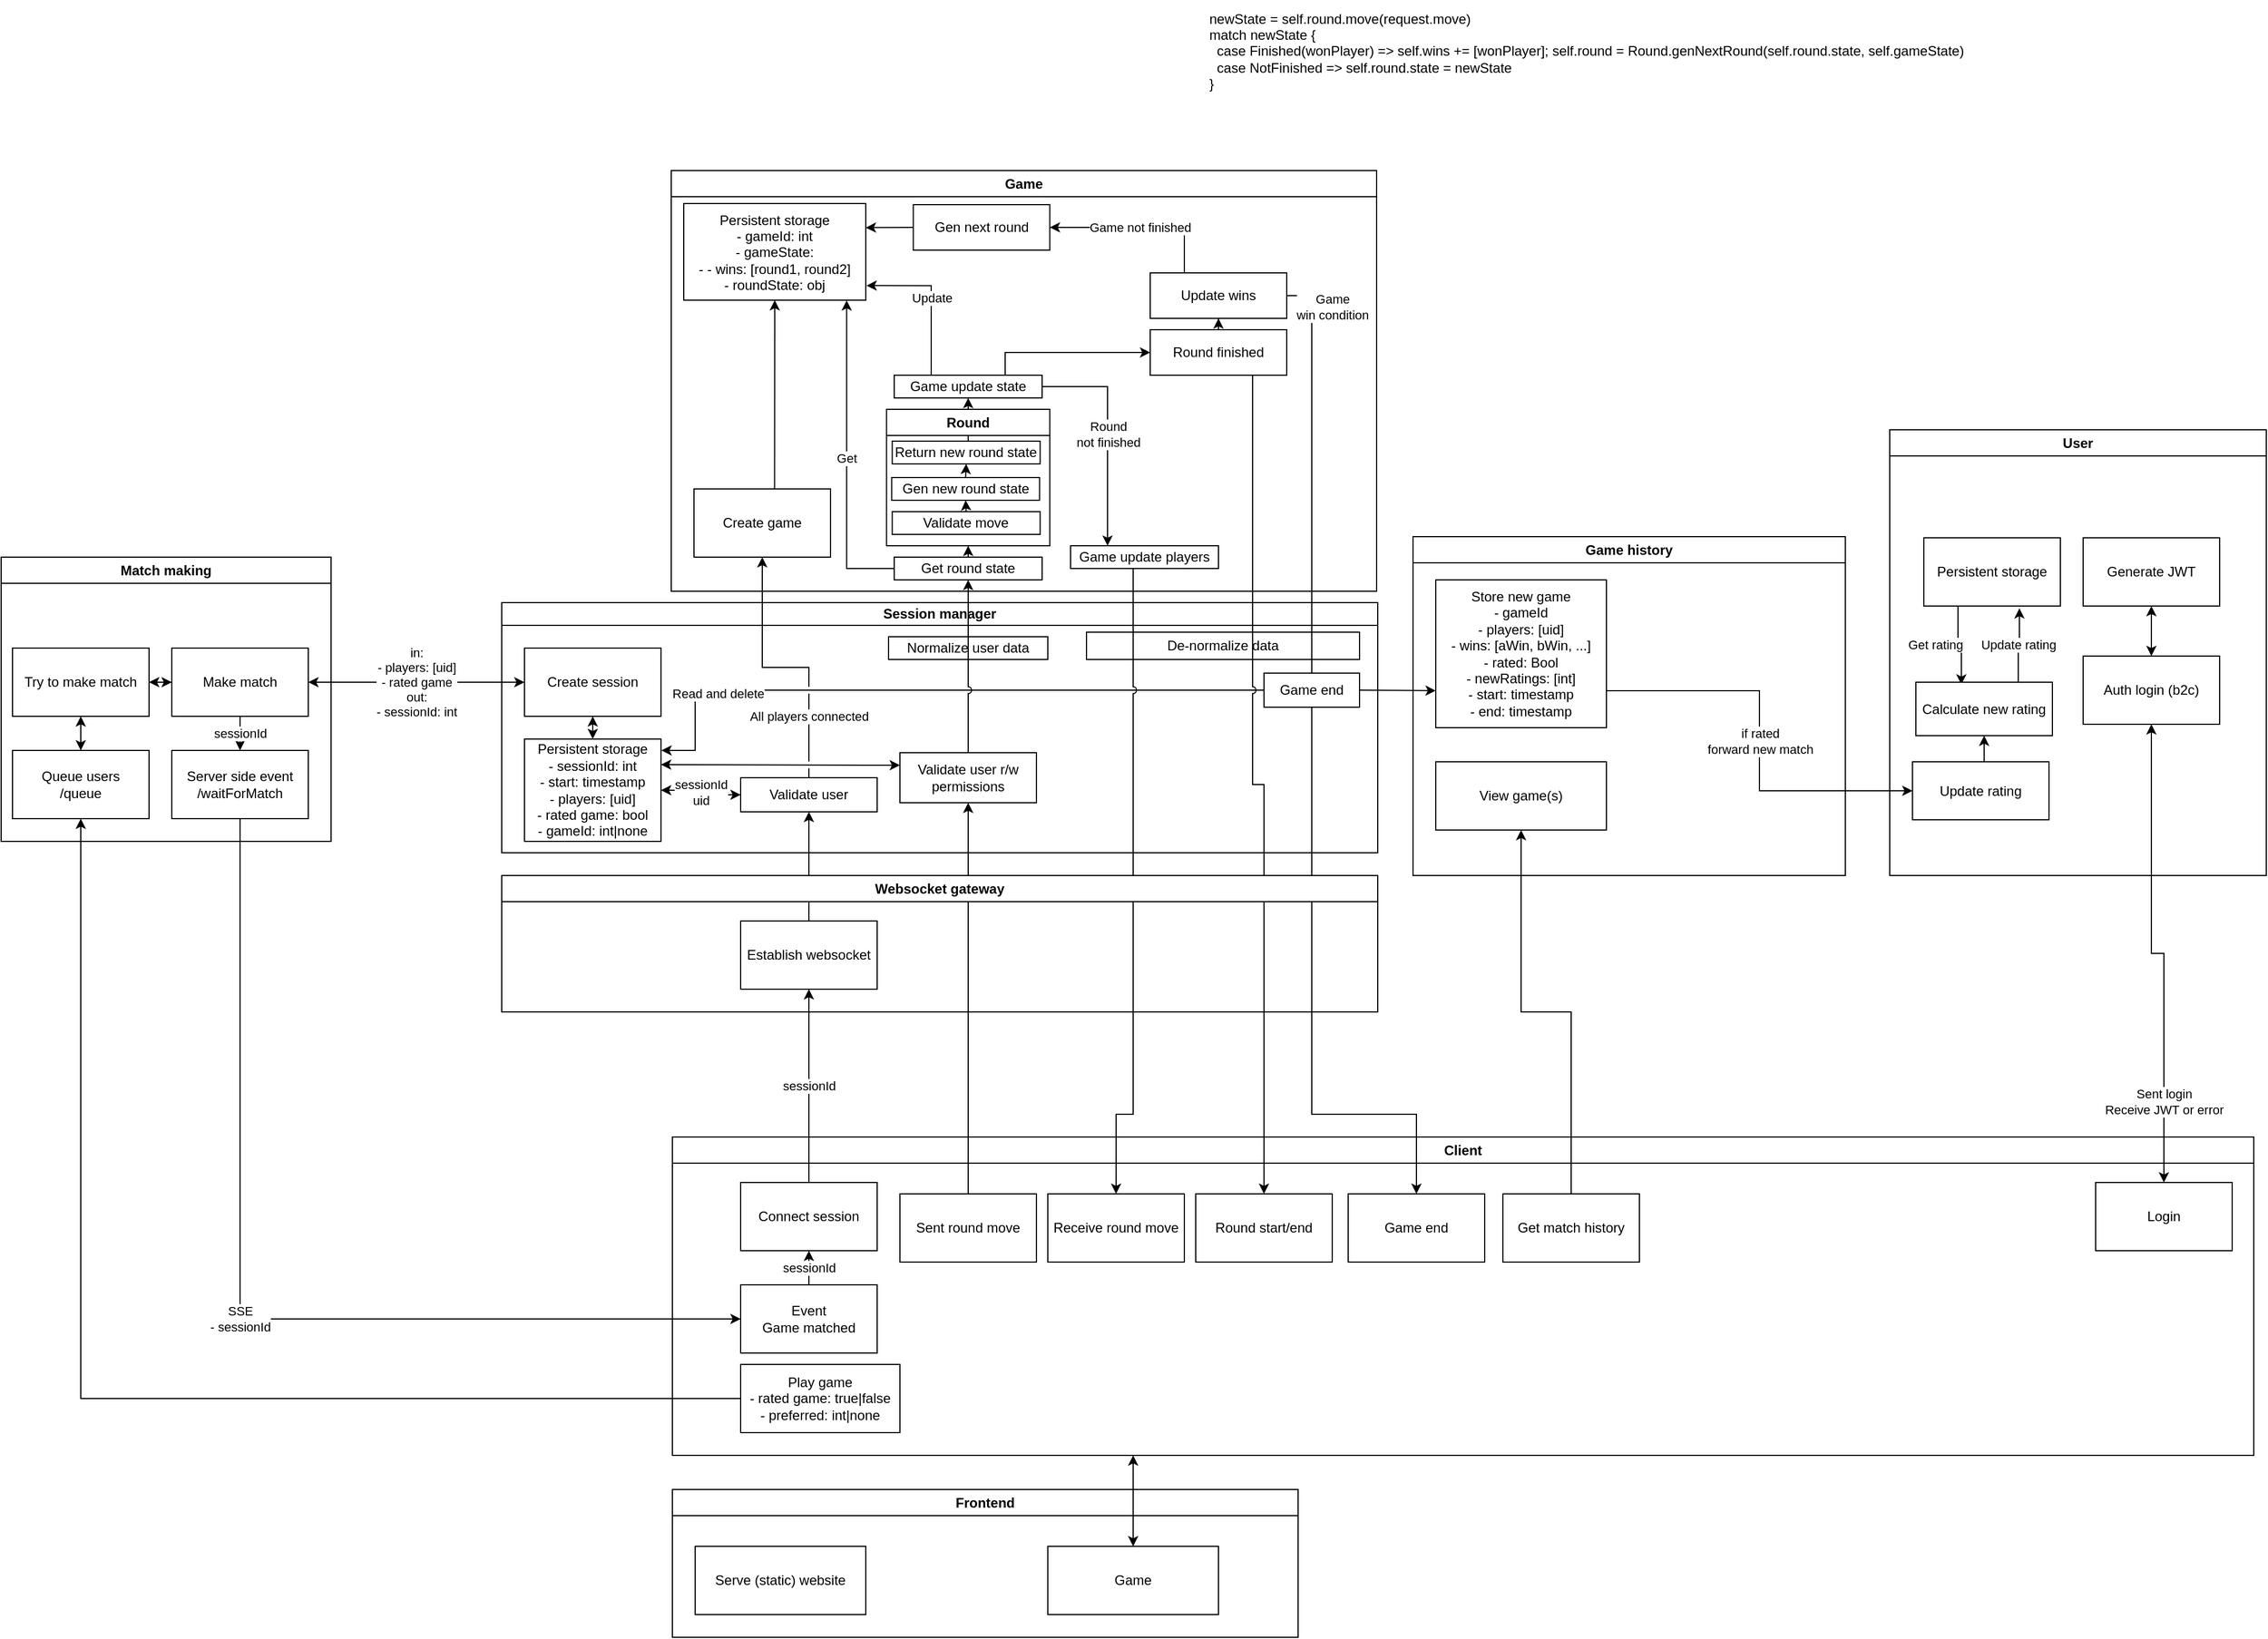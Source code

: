 <mxfile version="21.0.10" type="device" pages="2"><diagram name="Architecture" id="4njXU63H5k00A4zC2ajB"><mxGraphModel dx="2595" dy="1199" grid="1" gridSize="10" guides="1" tooltips="1" connect="1" arrows="1" fold="1" page="1" pageScale="1" pageWidth="827" pageHeight="1169" math="0" shadow="0"><root><mxCell id="0"/><mxCell id="1" parent="0"/><mxCell id="Li8-Jhk1Qn_xNT_o2mBD-4" value="Game" style="swimlane;whiteSpace=wrap;html=1;" parent="1" vertex="1"><mxGeometry x="189" y="490" width="620" height="370" as="geometry"/></mxCell><mxCell id="Li8-Jhk1Qn_xNT_o2mBD-60" value="Persistent&amp;nbsp;storage&lt;br&gt;- gameId: int&lt;br&gt;- gameState:&lt;br&gt;- - wins: [round1, round2]&lt;br&gt;- roundState: obj" style="rounded=0;whiteSpace=wrap;html=1;" parent="Li8-Jhk1Qn_xNT_o2mBD-4" vertex="1"><mxGeometry x="11" y="29" width="160" height="85" as="geometry"/></mxCell><mxCell id="Li8-Jhk1Qn_xNT_o2mBD-115" style="edgeStyle=orthogonalEdgeStyle;rounded=0;jumpStyle=arc;orthogonalLoop=1;jettySize=auto;html=1;exitX=0.59;exitY=0.007;exitDx=0;exitDy=0;entryX=0.5;entryY=1;entryDx=0;entryDy=0;startArrow=none;startFill=0;endArrow=classic;endFill=1;exitPerimeter=0;" parent="Li8-Jhk1Qn_xNT_o2mBD-4" source="Li8-Jhk1Qn_xNT_o2mBD-86" target="Li8-Jhk1Qn_xNT_o2mBD-60" edge="1"><mxGeometry relative="1" as="geometry"/></mxCell><mxCell id="Li8-Jhk1Qn_xNT_o2mBD-86" value="Create game" style="rounded=0;whiteSpace=wrap;html=1;" parent="Li8-Jhk1Qn_xNT_o2mBD-4" vertex="1"><mxGeometry x="20" y="280" width="120" height="60" as="geometry"/></mxCell><mxCell id="Li8-Jhk1Qn_xNT_o2mBD-136" style="edgeStyle=orthogonalEdgeStyle;rounded=0;jumpStyle=arc;orthogonalLoop=1;jettySize=auto;html=1;exitX=0.5;exitY=0;exitDx=0;exitDy=0;entryX=0.5;entryY=1;entryDx=0;entryDy=0;startArrow=none;startFill=0;endArrow=classic;endFill=1;" parent="Li8-Jhk1Qn_xNT_o2mBD-4" source="Li8-Jhk1Qn_xNT_o2mBD-133" target="Li8-Jhk1Qn_xNT_o2mBD-135" edge="1"><mxGeometry relative="1" as="geometry"/></mxCell><mxCell id="Li8-Jhk1Qn_xNT_o2mBD-138" value="Round &lt;br&gt;not finished" style="edgeStyle=orthogonalEdgeStyle;rounded=0;jumpStyle=arc;orthogonalLoop=1;jettySize=auto;html=1;exitX=1;exitY=0.5;exitDx=0;exitDy=0;entryX=0.25;entryY=0;entryDx=0;entryDy=0;startArrow=none;startFill=0;endArrow=classic;endFill=1;" parent="Li8-Jhk1Qn_xNT_o2mBD-4" source="Li8-Jhk1Qn_xNT_o2mBD-135" target="Li8-Jhk1Qn_xNT_o2mBD-137" edge="1"><mxGeometry relative="1" as="geometry"/></mxCell><mxCell id="Li8-Jhk1Qn_xNT_o2mBD-150" value="Update" style="edgeStyle=orthogonalEdgeStyle;rounded=0;jumpStyle=arc;orthogonalLoop=1;jettySize=auto;html=1;exitX=0.25;exitY=0;exitDx=0;exitDy=0;entryX=1.004;entryY=0.849;entryDx=0;entryDy=0;entryPerimeter=0;startArrow=none;startFill=0;endArrow=classic;endFill=1;" parent="Li8-Jhk1Qn_xNT_o2mBD-4" source="Li8-Jhk1Qn_xNT_o2mBD-135" target="Li8-Jhk1Qn_xNT_o2mBD-60" edge="1"><mxGeometry relative="1" as="geometry"/></mxCell><mxCell id="Li8-Jhk1Qn_xNT_o2mBD-154" style="edgeStyle=orthogonalEdgeStyle;rounded=0;jumpStyle=arc;orthogonalLoop=1;jettySize=auto;html=1;exitX=0.75;exitY=0;exitDx=0;exitDy=0;startArrow=none;startFill=0;endArrow=classic;endFill=1;" parent="Li8-Jhk1Qn_xNT_o2mBD-4" source="Li8-Jhk1Qn_xNT_o2mBD-135" target="Li8-Jhk1Qn_xNT_o2mBD-153" edge="1"><mxGeometry relative="1" as="geometry"/></mxCell><mxCell id="Li8-Jhk1Qn_xNT_o2mBD-135" value="Game update state" style="rounded=0;whiteSpace=wrap;html=1;" parent="Li8-Jhk1Qn_xNT_o2mBD-4" vertex="1"><mxGeometry x="196" y="180" width="130" height="20" as="geometry"/></mxCell><mxCell id="Li8-Jhk1Qn_xNT_o2mBD-137" value="Game update players" style="rounded=0;whiteSpace=wrap;html=1;" parent="Li8-Jhk1Qn_xNT_o2mBD-4" vertex="1"><mxGeometry x="351" y="330" width="130" height="20" as="geometry"/></mxCell><mxCell id="Li8-Jhk1Qn_xNT_o2mBD-139" value="Round" style="swimlane;whiteSpace=wrap;html=1;" parent="Li8-Jhk1Qn_xNT_o2mBD-4" vertex="1"><mxGeometry x="189.25" y="210" width="143.5" height="120" as="geometry"/></mxCell><mxCell id="Li8-Jhk1Qn_xNT_o2mBD-133" value="Return new round state" style="rounded=0;whiteSpace=wrap;html=1;" parent="Li8-Jhk1Qn_xNT_o2mBD-139" vertex="1"><mxGeometry x="5" y="28" width="130" height="20" as="geometry"/></mxCell><mxCell id="Li8-Jhk1Qn_xNT_o2mBD-148" style="edgeStyle=orthogonalEdgeStyle;rounded=0;jumpStyle=arc;orthogonalLoop=1;jettySize=auto;html=1;exitX=0.5;exitY=0;exitDx=0;exitDy=0;entryX=0.5;entryY=1;entryDx=0;entryDy=0;startArrow=none;startFill=0;endArrow=classic;endFill=1;" parent="Li8-Jhk1Qn_xNT_o2mBD-139" source="Li8-Jhk1Qn_xNT_o2mBD-131" target="Li8-Jhk1Qn_xNT_o2mBD-146" edge="1"><mxGeometry relative="1" as="geometry"/></mxCell><mxCell id="Li8-Jhk1Qn_xNT_o2mBD-131" value="Validate move" style="rounded=0;whiteSpace=wrap;html=1;" parent="Li8-Jhk1Qn_xNT_o2mBD-139" vertex="1"><mxGeometry x="5" y="90" width="130" height="20" as="geometry"/></mxCell><mxCell id="Li8-Jhk1Qn_xNT_o2mBD-149" style="edgeStyle=orthogonalEdgeStyle;rounded=0;jumpStyle=arc;orthogonalLoop=1;jettySize=auto;html=1;exitX=0.5;exitY=0;exitDx=0;exitDy=0;entryX=0.5;entryY=1;entryDx=0;entryDy=0;startArrow=none;startFill=0;endArrow=classic;endFill=1;" parent="Li8-Jhk1Qn_xNT_o2mBD-139" source="Li8-Jhk1Qn_xNT_o2mBD-146" target="Li8-Jhk1Qn_xNT_o2mBD-133" edge="1"><mxGeometry relative="1" as="geometry"/></mxCell><mxCell id="Li8-Jhk1Qn_xNT_o2mBD-146" value="Gen new round state" style="rounded=0;whiteSpace=wrap;html=1;" parent="Li8-Jhk1Qn_xNT_o2mBD-139" vertex="1"><mxGeometry x="4.5" y="60" width="130" height="20" as="geometry"/></mxCell><mxCell id="Li8-Jhk1Qn_xNT_o2mBD-145" style="edgeStyle=orthogonalEdgeStyle;rounded=0;jumpStyle=arc;orthogonalLoop=1;jettySize=auto;html=1;exitX=0.5;exitY=0;exitDx=0;exitDy=0;entryX=0.5;entryY=1;entryDx=0;entryDy=0;startArrow=none;startFill=0;endArrow=classic;endFill=1;" parent="Li8-Jhk1Qn_xNT_o2mBD-4" source="Li8-Jhk1Qn_xNT_o2mBD-140" target="Li8-Jhk1Qn_xNT_o2mBD-139" edge="1"><mxGeometry relative="1" as="geometry"/></mxCell><mxCell id="Li8-Jhk1Qn_xNT_o2mBD-151" value="Get" style="edgeStyle=orthogonalEdgeStyle;rounded=0;jumpStyle=arc;orthogonalLoop=1;jettySize=auto;html=1;exitX=0;exitY=0.5;exitDx=0;exitDy=0;entryX=0.895;entryY=1.002;entryDx=0;entryDy=0;entryPerimeter=0;startArrow=none;startFill=0;endArrow=classic;endFill=1;" parent="Li8-Jhk1Qn_xNT_o2mBD-4" source="Li8-Jhk1Qn_xNT_o2mBD-140" target="Li8-Jhk1Qn_xNT_o2mBD-60" edge="1"><mxGeometry relative="1" as="geometry"/></mxCell><mxCell id="Li8-Jhk1Qn_xNT_o2mBD-140" value="Get round state" style="rounded=0;whiteSpace=wrap;html=1;" parent="Li8-Jhk1Qn_xNT_o2mBD-4" vertex="1"><mxGeometry x="196" y="340" width="130" height="20" as="geometry"/></mxCell><mxCell id="Li8-Jhk1Qn_xNT_o2mBD-156" style="edgeStyle=orthogonalEdgeStyle;rounded=0;jumpStyle=arc;orthogonalLoop=1;jettySize=auto;html=1;exitX=0.5;exitY=0;exitDx=0;exitDy=0;startArrow=none;startFill=0;endArrow=classic;endFill=1;" parent="Li8-Jhk1Qn_xNT_o2mBD-4" source="Li8-Jhk1Qn_xNT_o2mBD-153" target="Li8-Jhk1Qn_xNT_o2mBD-155" edge="1"><mxGeometry relative="1" as="geometry"/></mxCell><mxCell id="Li8-Jhk1Qn_xNT_o2mBD-153" value="Round finished" style="rounded=0;whiteSpace=wrap;html=1;" parent="Li8-Jhk1Qn_xNT_o2mBD-4" vertex="1"><mxGeometry x="421" y="140" width="120" height="40" as="geometry"/></mxCell><mxCell id="Li8-Jhk1Qn_xNT_o2mBD-157" style="edgeStyle=orthogonalEdgeStyle;rounded=0;jumpStyle=arc;orthogonalLoop=1;jettySize=auto;html=1;exitX=0;exitY=0.5;exitDx=0;exitDy=0;entryX=1;entryY=0.25;entryDx=0;entryDy=0;startArrow=none;startFill=0;endArrow=classic;endFill=1;" parent="Li8-Jhk1Qn_xNT_o2mBD-4" source="Li8-Jhk1Qn_xNT_o2mBD-160" target="Li8-Jhk1Qn_xNT_o2mBD-60" edge="1"><mxGeometry relative="1" as="geometry"/></mxCell><mxCell id="Li8-Jhk1Qn_xNT_o2mBD-161" value="Game not finished" style="edgeStyle=orthogonalEdgeStyle;rounded=0;jumpStyle=arc;orthogonalLoop=1;jettySize=auto;html=1;exitX=0.25;exitY=0;exitDx=0;exitDy=0;entryX=1;entryY=0.5;entryDx=0;entryDy=0;startArrow=none;startFill=0;endArrow=classic;endFill=1;" parent="Li8-Jhk1Qn_xNT_o2mBD-4" source="Li8-Jhk1Qn_xNT_o2mBD-155" target="Li8-Jhk1Qn_xNT_o2mBD-160" edge="1"><mxGeometry relative="1" as="geometry"/></mxCell><mxCell id="Li8-Jhk1Qn_xNT_o2mBD-155" value="Update wins" style="rounded=0;whiteSpace=wrap;html=1;" parent="Li8-Jhk1Qn_xNT_o2mBD-4" vertex="1"><mxGeometry x="421" y="90" width="120" height="40" as="geometry"/></mxCell><mxCell id="Li8-Jhk1Qn_xNT_o2mBD-160" value="Gen next round" style="rounded=0;whiteSpace=wrap;html=1;" parent="Li8-Jhk1Qn_xNT_o2mBD-4" vertex="1"><mxGeometry x="212.75" y="30" width="120" height="40" as="geometry"/></mxCell><mxCell id="Li8-Jhk1Qn_xNT_o2mBD-20" value="Client" style="swimlane;whiteSpace=wrap;html=1;" parent="1" vertex="1"><mxGeometry x="190" y="1340" width="1390" height="280" as="geometry"/></mxCell><mxCell id="Li8-Jhk1Qn_xNT_o2mBD-10" value="Connect session" style="rounded=0;whiteSpace=wrap;html=1;" parent="Li8-Jhk1Qn_xNT_o2mBD-20" vertex="1"><mxGeometry x="60" y="40" width="120" height="60" as="geometry"/></mxCell><mxCell id="Li8-Jhk1Qn_xNT_o2mBD-12" value="Sent round move" style="rounded=0;whiteSpace=wrap;html=1;" parent="Li8-Jhk1Qn_xNT_o2mBD-20" vertex="1"><mxGeometry x="200" y="50" width="120" height="60" as="geometry"/></mxCell><mxCell id="Li8-Jhk1Qn_xNT_o2mBD-16" value="Round start/end" style="rounded=0;whiteSpace=wrap;html=1;" parent="Li8-Jhk1Qn_xNT_o2mBD-20" vertex="1"><mxGeometry x="460" y="50" width="120" height="60" as="geometry"/></mxCell><mxCell id="Li8-Jhk1Qn_xNT_o2mBD-17" value="Game end" style="rounded=0;whiteSpace=wrap;html=1;" parent="Li8-Jhk1Qn_xNT_o2mBD-20" vertex="1"><mxGeometry x="594" y="50" width="120" height="60" as="geometry"/></mxCell><mxCell id="Li8-Jhk1Qn_xNT_o2mBD-44" value="Login" style="rounded=0;whiteSpace=wrap;html=1;" parent="Li8-Jhk1Qn_xNT_o2mBD-20" vertex="1"><mxGeometry x="1251" y="40" width="120" height="60" as="geometry"/></mxCell><mxCell id="Li8-Jhk1Qn_xNT_o2mBD-64" value="Play game&lt;br&gt;- rated game: true|false&lt;br&gt;- preferred: int|none" style="rounded=0;whiteSpace=wrap;html=1;" parent="Li8-Jhk1Qn_xNT_o2mBD-20" vertex="1"><mxGeometry x="60" y="200" width="140" height="60" as="geometry"/></mxCell><mxCell id="Li8-Jhk1Qn_xNT_o2mBD-96" value="sessionId" style="edgeStyle=orthogonalEdgeStyle;rounded=0;jumpStyle=gap;orthogonalLoop=1;jettySize=auto;html=1;exitX=0.5;exitY=0;exitDx=0;exitDy=0;entryX=0.5;entryY=1;entryDx=0;entryDy=0;startArrow=none;startFill=0;endArrow=classic;endFill=1;" parent="Li8-Jhk1Qn_xNT_o2mBD-20" source="Li8-Jhk1Qn_xNT_o2mBD-74" target="Li8-Jhk1Qn_xNT_o2mBD-10" edge="1"><mxGeometry relative="1" as="geometry"/></mxCell><mxCell id="Li8-Jhk1Qn_xNT_o2mBD-74" value="Event&lt;br&gt;Game matched" style="rounded=0;whiteSpace=wrap;html=1;" parent="Li8-Jhk1Qn_xNT_o2mBD-20" vertex="1"><mxGeometry x="60" y="130" width="120" height="60" as="geometry"/></mxCell><mxCell id="Li8-Jhk1Qn_xNT_o2mBD-111" value="Receive round move" style="rounded=0;whiteSpace=wrap;html=1;" parent="Li8-Jhk1Qn_xNT_o2mBD-20" vertex="1"><mxGeometry x="330" y="50" width="120" height="60" as="geometry"/></mxCell><mxCell id="Li8-Jhk1Qn_xNT_o2mBD-123" value="Get match history" style="rounded=0;whiteSpace=wrap;html=1;" parent="Li8-Jhk1Qn_xNT_o2mBD-20" vertex="1"><mxGeometry x="730" y="50" width="120" height="60" as="geometry"/></mxCell><mxCell id="Li8-Jhk1Qn_xNT_o2mBD-28" value="Game history" style="swimlane;whiteSpace=wrap;html=1;" parent="1" vertex="1"><mxGeometry x="841" y="812" width="380" height="298" as="geometry"><mxRectangle x="841" y="692" width="120" height="30" as="alternateBounds"/></mxGeometry></mxCell><mxCell id="Li8-Jhk1Qn_xNT_o2mBD-29" value="Store new game&lt;br&gt;- gameId&lt;br&gt;- players: [uid]&lt;br&gt;- wins: [aWin, bWin, ...]&lt;br&gt;- rated: Bool&lt;br&gt;- newRatings: [int]&lt;br&gt;- start: timestamp&lt;br&gt;- end: timestamp" style="rounded=0;whiteSpace=wrap;html=1;" parent="Li8-Jhk1Qn_xNT_o2mBD-28" vertex="1"><mxGeometry x="20" y="38" width="150" height="130" as="geometry"/></mxCell><mxCell id="Li8-Jhk1Qn_xNT_o2mBD-41" value="View game(s)" style="rounded=0;whiteSpace=wrap;html=1;" parent="Li8-Jhk1Qn_xNT_o2mBD-28" vertex="1"><mxGeometry x="20" y="198" width="150" height="60" as="geometry"/></mxCell><mxCell id="Li8-Jhk1Qn_xNT_o2mBD-30" value="" style="edgeStyle=orthogonalEdgeStyle;rounded=0;jumpStyle=arc;orthogonalLoop=1;jettySize=auto;html=1;exitX=1;exitY=0.5;exitDx=0;exitDy=0;entryX=0;entryY=0.75;entryDx=0;entryDy=0;startArrow=none;startFill=0;endArrow=classic;endFill=1;" parent="1" source="Li8-Jhk1Qn_xNT_o2mBD-93" target="Li8-Jhk1Qn_xNT_o2mBD-29" edge="1"><mxGeometry x="-0.715" relative="1" as="geometry"><mxPoint x="810.0" y="1075" as="sourcePoint"/><mxPoint as="offset"/></mxGeometry></mxCell><mxCell id="Li8-Jhk1Qn_xNT_o2mBD-42" value="User" style="swimlane;whiteSpace=wrap;html=1;" parent="1" vertex="1"><mxGeometry x="1260" y="718" width="331" height="392" as="geometry"/></mxCell><mxCell id="Li8-Jhk1Qn_xNT_o2mBD-43" value="Generate JWT" style="rounded=0;whiteSpace=wrap;html=1;" parent="Li8-Jhk1Qn_xNT_o2mBD-42" vertex="1"><mxGeometry x="170" y="95" width="120" height="60" as="geometry"/></mxCell><mxCell id="Li8-Jhk1Qn_xNT_o2mBD-47" style="edgeStyle=orthogonalEdgeStyle;rounded=0;jumpStyle=arc;orthogonalLoop=1;jettySize=auto;html=1;exitX=0.5;exitY=0;exitDx=0;exitDy=0;startArrow=classic;startFill=1;endArrow=classic;endFill=1;" parent="Li8-Jhk1Qn_xNT_o2mBD-42" source="Li8-Jhk1Qn_xNT_o2mBD-46" target="Li8-Jhk1Qn_xNT_o2mBD-43" edge="1"><mxGeometry relative="1" as="geometry"/></mxCell><mxCell id="Li8-Jhk1Qn_xNT_o2mBD-46" value="Auth login (b2c)" style="rounded=0;whiteSpace=wrap;html=1;" parent="Li8-Jhk1Qn_xNT_o2mBD-42" vertex="1"><mxGeometry x="170" y="199" width="120" height="60" as="geometry"/></mxCell><mxCell id="2A6g11yEjUxr0jTEVRFe-2" value="Get rating" style="edgeStyle=orthogonalEdgeStyle;rounded=0;orthogonalLoop=1;jettySize=auto;html=1;exitX=0.25;exitY=1;exitDx=0;exitDy=0;entryX=0.333;entryY=0.043;entryDx=0;entryDy=0;entryPerimeter=0;" edge="1" parent="Li8-Jhk1Qn_xNT_o2mBD-42" source="Li8-Jhk1Qn_xNT_o2mBD-48" target="Li8-Jhk1Qn_xNT_o2mBD-36"><mxGeometry x="-0.07" y="-20" relative="1" as="geometry"><mxPoint x="-20" y="-20" as="offset"/></mxGeometry></mxCell><mxCell id="Li8-Jhk1Qn_xNT_o2mBD-48" value="Persistent storage" style="rounded=0;whiteSpace=wrap;html=1;" parent="Li8-Jhk1Qn_xNT_o2mBD-42" vertex="1"><mxGeometry x="30" y="95" width="120" height="60" as="geometry"/></mxCell><mxCell id="2A6g11yEjUxr0jTEVRFe-1" style="edgeStyle=orthogonalEdgeStyle;rounded=0;orthogonalLoop=1;jettySize=auto;html=1;exitX=0.5;exitY=0;exitDx=0;exitDy=0;entryX=0.5;entryY=1;entryDx=0;entryDy=0;" edge="1" parent="Li8-Jhk1Qn_xNT_o2mBD-42" source="Li8-Jhk1Qn_xNT_o2mBD-51" target="Li8-Jhk1Qn_xNT_o2mBD-36"><mxGeometry relative="1" as="geometry"/></mxCell><mxCell id="Li8-Jhk1Qn_xNT_o2mBD-51" value="Update rating" style="rounded=0;whiteSpace=wrap;html=1;" parent="Li8-Jhk1Qn_xNT_o2mBD-42" vertex="1"><mxGeometry x="20" y="292" width="120" height="51" as="geometry"/></mxCell><mxCell id="2A6g11yEjUxr0jTEVRFe-3" value="Update rating" style="edgeStyle=orthogonalEdgeStyle;rounded=0;orthogonalLoop=1;jettySize=auto;html=1;exitX=0.75;exitY=0;exitDx=0;exitDy=0;entryX=0.7;entryY=1.033;entryDx=0;entryDy=0;entryPerimeter=0;" edge="1" parent="Li8-Jhk1Qn_xNT_o2mBD-42" source="Li8-Jhk1Qn_xNT_o2mBD-36" target="Li8-Jhk1Qn_xNT_o2mBD-48"><mxGeometry relative="1" as="geometry"/></mxCell><mxCell id="Li8-Jhk1Qn_xNT_o2mBD-36" value="Calculate new rating" style="rounded=0;whiteSpace=wrap;html=1;" parent="Li8-Jhk1Qn_xNT_o2mBD-42" vertex="1"><mxGeometry x="23" y="222" width="120" height="47" as="geometry"/></mxCell><mxCell id="Li8-Jhk1Qn_xNT_o2mBD-45" value="Sent login&lt;br&gt;Receive JWT or error" style="edgeStyle=orthogonalEdgeStyle;rounded=0;jumpStyle=arc;orthogonalLoop=1;jettySize=auto;html=1;startArrow=classic;startFill=1;endArrow=classic;endFill=1;" parent="1" source="Li8-Jhk1Qn_xNT_o2mBD-44" target="Li8-Jhk1Qn_xNT_o2mBD-46" edge="1"><mxGeometry x="-0.653" relative="1" as="geometry"><mxPoint x="1450" y="830" as="targetPoint"/><mxPoint y="1" as="offset"/></mxGeometry></mxCell><mxCell id="Li8-Jhk1Qn_xNT_o2mBD-55" value="Match making" style="swimlane;whiteSpace=wrap;html=1;" parent="1" vertex="1"><mxGeometry x="-400" y="830" width="290" height="250" as="geometry"/></mxCell><mxCell id="Li8-Jhk1Qn_xNT_o2mBD-69" style="edgeStyle=orthogonalEdgeStyle;rounded=0;jumpStyle=gap;orthogonalLoop=1;jettySize=auto;html=1;exitX=1;exitY=0.5;exitDx=0;exitDy=0;startArrow=classic;startFill=1;endArrow=classic;endFill=1;" parent="Li8-Jhk1Qn_xNT_o2mBD-55" source="Li8-Jhk1Qn_xNT_o2mBD-63" target="Li8-Jhk1Qn_xNT_o2mBD-68" edge="1"><mxGeometry relative="1" as="geometry"/></mxCell><mxCell id="Li8-Jhk1Qn_xNT_o2mBD-63" value="Try to make match" style="rounded=0;whiteSpace=wrap;html=1;" parent="Li8-Jhk1Qn_xNT_o2mBD-55" vertex="1"><mxGeometry x="10" y="80" width="120" height="60" as="geometry"/></mxCell><mxCell id="Li8-Jhk1Qn_xNT_o2mBD-67" style="edgeStyle=orthogonalEdgeStyle;rounded=0;jumpStyle=gap;orthogonalLoop=1;jettySize=auto;html=1;exitX=0.5;exitY=0;exitDx=0;exitDy=0;startArrow=classic;startFill=1;endArrow=classic;endFill=1;" parent="Li8-Jhk1Qn_xNT_o2mBD-55" source="Li8-Jhk1Qn_xNT_o2mBD-66" target="Li8-Jhk1Qn_xNT_o2mBD-63" edge="1"><mxGeometry relative="1" as="geometry"/></mxCell><mxCell id="Li8-Jhk1Qn_xNT_o2mBD-66" value="Queue users&lt;br&gt;/queue" style="rounded=0;whiteSpace=wrap;html=1;" parent="Li8-Jhk1Qn_xNT_o2mBD-55" vertex="1"><mxGeometry x="10" y="170" width="120" height="60" as="geometry"/></mxCell><mxCell id="Li8-Jhk1Qn_xNT_o2mBD-73" value="sessionId" style="edgeStyle=orthogonalEdgeStyle;rounded=0;jumpStyle=gap;orthogonalLoop=1;jettySize=auto;html=1;exitX=0.5;exitY=1;exitDx=0;exitDy=0;startArrow=none;startFill=0;endArrow=classic;endFill=1;" parent="Li8-Jhk1Qn_xNT_o2mBD-55" source="Li8-Jhk1Qn_xNT_o2mBD-68" target="Li8-Jhk1Qn_xNT_o2mBD-72" edge="1"><mxGeometry relative="1" as="geometry"/></mxCell><mxCell id="Li8-Jhk1Qn_xNT_o2mBD-68" value="Make match" style="rounded=0;whiteSpace=wrap;html=1;" parent="Li8-Jhk1Qn_xNT_o2mBD-55" vertex="1"><mxGeometry x="150" y="80" width="120" height="60" as="geometry"/></mxCell><mxCell id="Li8-Jhk1Qn_xNT_o2mBD-72" value="Server side event&lt;br&gt;/waitForMatch" style="rounded=0;whiteSpace=wrap;html=1;" parent="Li8-Jhk1Qn_xNT_o2mBD-55" vertex="1"><mxGeometry x="150" y="170" width="120" height="60" as="geometry"/></mxCell><mxCell id="Li8-Jhk1Qn_xNT_o2mBD-56" value="Frontend" style="swimlane;whiteSpace=wrap;html=1;" parent="1" vertex="1"><mxGeometry x="190" y="1650" width="550" height="130" as="geometry"/></mxCell><mxCell id="Li8-Jhk1Qn_xNT_o2mBD-57" value="Serve (static) website" style="rounded=0;whiteSpace=wrap;html=1;" parent="Li8-Jhk1Qn_xNT_o2mBD-56" vertex="1"><mxGeometry x="20" y="50" width="150" height="60" as="geometry"/></mxCell><mxCell id="Li8-Jhk1Qn_xNT_o2mBD-59" style="edgeStyle=orthogonalEdgeStyle;rounded=0;jumpStyle=arc;orthogonalLoop=1;jettySize=auto;html=1;exitX=0.5;exitY=0;exitDx=0;exitDy=0;startArrow=classic;startFill=1;endArrow=classic;endFill=1;" parent="Li8-Jhk1Qn_xNT_o2mBD-56" source="Li8-Jhk1Qn_xNT_o2mBD-58" edge="1"><mxGeometry relative="1" as="geometry"><mxPoint x="405" y="-30" as="targetPoint"/></mxGeometry></mxCell><mxCell id="Li8-Jhk1Qn_xNT_o2mBD-58" value="Game" style="rounded=0;whiteSpace=wrap;html=1;" parent="Li8-Jhk1Qn_xNT_o2mBD-56" vertex="1"><mxGeometry x="330" y="50" width="150" height="60" as="geometry"/></mxCell><mxCell id="Li8-Jhk1Qn_xNT_o2mBD-65" style="edgeStyle=orthogonalEdgeStyle;rounded=0;jumpStyle=gap;orthogonalLoop=1;jettySize=auto;html=1;exitX=0;exitY=0.5;exitDx=0;exitDy=0;startArrow=none;startFill=0;endArrow=classic;endFill=1;" parent="1" source="Li8-Jhk1Qn_xNT_o2mBD-64" target="Li8-Jhk1Qn_xNT_o2mBD-66" edge="1"><mxGeometry relative="1" as="geometry"><mxPoint x="-332.609" y="1090" as="targetPoint"/></mxGeometry></mxCell><mxCell id="Li8-Jhk1Qn_xNT_o2mBD-70" value="in:&lt;br&gt;- players: [uid]&lt;br&gt;- rated game&lt;br&gt;out: &lt;br&gt;- sessionId: int" style="edgeStyle=orthogonalEdgeStyle;rounded=0;jumpStyle=gap;orthogonalLoop=1;jettySize=auto;html=1;exitX=1;exitY=0.5;exitDx=0;exitDy=0;startArrow=classic;startFill=1;endArrow=classic;endFill=1;" parent="1" source="Li8-Jhk1Qn_xNT_o2mBD-68" target="Li8-Jhk1Qn_xNT_o2mBD-90" edge="1"><mxGeometry relative="1" as="geometry"><mxPoint x="-10" y="990" as="targetPoint"/></mxGeometry></mxCell><mxCell id="Li8-Jhk1Qn_xNT_o2mBD-75" value="SSE&lt;br&gt;- sessionId" style="edgeStyle=orthogonalEdgeStyle;rounded=0;jumpStyle=gap;orthogonalLoop=1;jettySize=auto;html=1;exitX=0.5;exitY=1;exitDx=0;exitDy=0;entryX=0;entryY=0.5;entryDx=0;entryDy=0;startArrow=none;startFill=0;endArrow=classic;endFill=1;" parent="1" source="Li8-Jhk1Qn_xNT_o2mBD-72" target="Li8-Jhk1Qn_xNT_o2mBD-74" edge="1"><mxGeometry relative="1" as="geometry"/></mxCell><mxCell id="Li8-Jhk1Qn_xNT_o2mBD-80" value="Session manager" style="swimlane;whiteSpace=wrap;html=1;startSize=20;" parent="1" vertex="1"><mxGeometry x="40" y="870" width="770" height="220" as="geometry"/></mxCell><mxCell id="Li8-Jhk1Qn_xNT_o2mBD-38" value="Persistent&amp;nbsp;storage&lt;br&gt;- sessionId: int&lt;br&gt;- start: timestamp&lt;br&gt;- players: [uid]&lt;br&gt;- rated game: bool&lt;br&gt;- gameId: int|none" style="rounded=0;whiteSpace=wrap;html=1;" parent="Li8-Jhk1Qn_xNT_o2mBD-80" vertex="1"><mxGeometry x="20" y="120" width="120" height="90" as="geometry"/></mxCell><mxCell id="Li8-Jhk1Qn_xNT_o2mBD-91" style="edgeStyle=orthogonalEdgeStyle;rounded=0;jumpStyle=gap;orthogonalLoop=1;jettySize=auto;html=1;exitX=0.5;exitY=1;exitDx=0;exitDy=0;entryX=0.5;entryY=0;entryDx=0;entryDy=0;startArrow=classic;startFill=1;endArrow=classic;endFill=1;" parent="Li8-Jhk1Qn_xNT_o2mBD-80" source="Li8-Jhk1Qn_xNT_o2mBD-90" target="Li8-Jhk1Qn_xNT_o2mBD-38" edge="1"><mxGeometry relative="1" as="geometry"/></mxCell><mxCell id="Li8-Jhk1Qn_xNT_o2mBD-90" value="Create session" style="rounded=0;whiteSpace=wrap;html=1;" parent="Li8-Jhk1Qn_xNT_o2mBD-80" vertex="1"><mxGeometry x="20" y="40" width="120" height="60" as="geometry"/></mxCell><mxCell id="Li8-Jhk1Qn_xNT_o2mBD-105" value="Validate user" style="rounded=0;whiteSpace=wrap;html=1;" parent="Li8-Jhk1Qn_xNT_o2mBD-80" vertex="1"><mxGeometry x="210" y="154" width="120" height="30" as="geometry"/></mxCell><mxCell id="Li8-Jhk1Qn_xNT_o2mBD-39" value="sessionId&lt;br&gt;uid" style="edgeStyle=orthogonalEdgeStyle;rounded=0;jumpStyle=arc;orthogonalLoop=1;jettySize=auto;html=1;startArrow=classic;startFill=1;endArrow=classic;endFill=1;exitX=0;exitY=0.5;exitDx=0;exitDy=0;" parent="Li8-Jhk1Qn_xNT_o2mBD-80" source="Li8-Jhk1Qn_xNT_o2mBD-105" target="Li8-Jhk1Qn_xNT_o2mBD-38" edge="1"><mxGeometry relative="1" as="geometry"><mxPoint x="150" y="230" as="sourcePoint"/></mxGeometry></mxCell><mxCell id="Li8-Jhk1Qn_xNT_o2mBD-118" style="edgeStyle=orthogonalEdgeStyle;rounded=0;jumpStyle=arc;orthogonalLoop=1;jettySize=auto;html=1;exitX=0;exitY=0.25;exitDx=0;exitDy=0;entryX=1;entryY=0.25;entryDx=0;entryDy=0;startArrow=classic;startFill=1;endArrow=classic;endFill=1;" parent="Li8-Jhk1Qn_xNT_o2mBD-80" source="Li8-Jhk1Qn_xNT_o2mBD-107" target="Li8-Jhk1Qn_xNT_o2mBD-38" edge="1"><mxGeometry relative="1" as="geometry"/></mxCell><mxCell id="Li8-Jhk1Qn_xNT_o2mBD-107" value="Validate user r/w permissions" style="rounded=0;whiteSpace=wrap;html=1;" parent="Li8-Jhk1Qn_xNT_o2mBD-80" vertex="1"><mxGeometry x="350" y="132" width="120" height="44" as="geometry"/></mxCell><mxCell id="Li8-Jhk1Qn_xNT_o2mBD-162" value="Read and delete" style="edgeStyle=orthogonalEdgeStyle;rounded=0;jumpStyle=arc;orthogonalLoop=1;jettySize=auto;html=1;exitX=0;exitY=0.5;exitDx=0;exitDy=0;entryX=1.003;entryY=0.111;entryDx=0;entryDy=0;entryPerimeter=0;startArrow=none;startFill=0;endArrow=classic;endFill=1;" parent="Li8-Jhk1Qn_xNT_o2mBD-80" source="Li8-Jhk1Qn_xNT_o2mBD-93" target="Li8-Jhk1Qn_xNT_o2mBD-38" edge="1"><mxGeometry x="0.648" y="3" relative="1" as="geometry"><Array as="points"><mxPoint x="170" y="77"/><mxPoint x="170" y="130"/></Array><mxPoint as="offset"/></mxGeometry></mxCell><mxCell id="Li8-Jhk1Qn_xNT_o2mBD-93" value="Game end" style="rounded=0;whiteSpace=wrap;html=1;" parent="Li8-Jhk1Qn_xNT_o2mBD-80" vertex="1"><mxGeometry x="670" y="62" width="84" height="30" as="geometry"/></mxCell><mxCell id="Li8-Jhk1Qn_xNT_o2mBD-112" value="De-normalize data" style="rounded=0;whiteSpace=wrap;html=1;" parent="Li8-Jhk1Qn_xNT_o2mBD-80" vertex="1"><mxGeometry x="514" y="26" width="240" height="24" as="geometry"/></mxCell><mxCell id="Li8-Jhk1Qn_xNT_o2mBD-100" value="Normalize user data" style="rounded=0;whiteSpace=wrap;html=1;" parent="Li8-Jhk1Qn_xNT_o2mBD-80" vertex="1"><mxGeometry x="340" y="30" width="140" height="20" as="geometry"/></mxCell><mxCell id="Li8-Jhk1Qn_xNT_o2mBD-89" value="" style="edgeStyle=orthogonalEdgeStyle;rounded=0;jumpStyle=gap;orthogonalLoop=1;jettySize=auto;html=1;exitX=0.5;exitY=1;exitDx=0;exitDy=0;entryX=0.5;entryY=0;entryDx=0;entryDy=0;startArrow=none;startFill=0;endArrow=classic;endFill=1;" parent="1" source="Li8-Jhk1Qn_xNT_o2mBD-93" target="Li8-Jhk1Qn_xNT_o2mBD-17" edge="1"><mxGeometry x="-0.786" y="5" relative="1" as="geometry"><Array as="points"><mxPoint x="752" y="1320"/><mxPoint x="844" y="1320"/></Array><mxPoint as="offset"/></mxGeometry></mxCell><mxCell id="Li8-Jhk1Qn_xNT_o2mBD-94" value="Game&lt;br&gt;win condition" style="edgeStyle=orthogonalEdgeStyle;rounded=0;jumpStyle=gap;orthogonalLoop=1;jettySize=auto;html=1;entryX=0.5;entryY=0;entryDx=0;entryDy=0;startArrow=none;startFill=0;endArrow=none;endFill=1;exitX=1;exitY=0.5;exitDx=0;exitDy=0;" parent="1" source="Li8-Jhk1Qn_xNT_o2mBD-155" target="Li8-Jhk1Qn_xNT_o2mBD-93" edge="1"><mxGeometry x="-0.819" y="18" relative="1" as="geometry"><mxPoint x="760" y="680" as="sourcePoint"/><mxPoint x="725" y="1230" as="targetPoint"/><mxPoint as="offset"/></mxGeometry></mxCell><mxCell id="Li8-Jhk1Qn_xNT_o2mBD-97" value="sessionId" style="edgeStyle=orthogonalEdgeStyle;rounded=0;jumpStyle=gap;orthogonalLoop=1;jettySize=auto;html=1;exitX=0.5;exitY=0;exitDx=0;exitDy=0;startArrow=none;startFill=0;endArrow=classic;endFill=1;entryX=0.5;entryY=1;entryDx=0;entryDy=0;" parent="1" source="Li8-Jhk1Qn_xNT_o2mBD-10" target="Li8-Jhk1Qn_xNT_o2mBD-82" edge="1"><mxGeometry relative="1" as="geometry"><mxPoint x="380" y="1270" as="targetPoint"/><Array as="points"><mxPoint x="310" y="1260"/><mxPoint x="310" y="1260"/></Array></mxGeometry></mxCell><mxCell id="Li8-Jhk1Qn_xNT_o2mBD-106" style="edgeStyle=orthogonalEdgeStyle;rounded=0;jumpStyle=gap;orthogonalLoop=1;jettySize=auto;html=1;exitX=0.5;exitY=0;exitDx=0;exitDy=0;entryX=0.5;entryY=1;entryDx=0;entryDy=0;startArrow=none;startFill=0;endArrow=classic;endFill=1;" parent="1" source="Li8-Jhk1Qn_xNT_o2mBD-82" target="Li8-Jhk1Qn_xNT_o2mBD-105" edge="1"><mxGeometry relative="1" as="geometry"/></mxCell><mxCell id="Li8-Jhk1Qn_xNT_o2mBD-110" style="edgeStyle=orthogonalEdgeStyle;rounded=0;jumpStyle=arc;orthogonalLoop=1;jettySize=auto;html=1;exitX=0.5;exitY=0;exitDx=0;exitDy=0;entryX=0.5;entryY=1;entryDx=0;entryDy=0;startArrow=none;startFill=0;endArrow=classic;endFill=1;" parent="1" source="Li8-Jhk1Qn_xNT_o2mBD-12" target="Li8-Jhk1Qn_xNT_o2mBD-107" edge="1"><mxGeometry relative="1" as="geometry"/></mxCell><mxCell id="Li8-Jhk1Qn_xNT_o2mBD-113" style="edgeStyle=orthogonalEdgeStyle;rounded=0;jumpStyle=arc;orthogonalLoop=1;jettySize=auto;html=1;entryX=0.5;entryY=0;entryDx=0;entryDy=0;startArrow=none;startFill=0;endArrow=classic;endFill=1;" parent="1" source="Li8-Jhk1Qn_xNT_o2mBD-137" target="Li8-Jhk1Qn_xNT_o2mBD-111" edge="1"><mxGeometry relative="1" as="geometry"><Array as="points"><mxPoint x="595" y="1320"/><mxPoint x="580" y="1320"/></Array></mxGeometry></mxCell><mxCell id="Li8-Jhk1Qn_xNT_o2mBD-114" value="if rated&lt;br&gt;forward new match" style="edgeStyle=orthogonalEdgeStyle;rounded=0;jumpStyle=arc;orthogonalLoop=1;jettySize=auto;html=1;exitX=1;exitY=0.75;exitDx=0;exitDy=0;entryX=0;entryY=0.5;entryDx=0;entryDy=0;startArrow=none;startFill=0;endArrow=classic;endFill=1;" parent="1" source="Li8-Jhk1Qn_xNT_o2mBD-29" target="Li8-Jhk1Qn_xNT_o2mBD-51" edge="1"><mxGeometry relative="1" as="geometry"/></mxCell><mxCell id="Li8-Jhk1Qn_xNT_o2mBD-121" value="&lt;span style=&quot;color: rgb(0, 0, 0); font-family: Helvetica; font-size: 11px; font-style: normal; font-variant-ligatures: normal; font-variant-caps: normal; font-weight: 400; letter-spacing: normal; orphans: 2; text-align: center; text-indent: 0px; text-transform: none; widows: 2; word-spacing: 0px; -webkit-text-stroke-width: 0px; background-color: rgb(255, 255, 255); text-decoration-thickness: initial; text-decoration-style: initial; text-decoration-color: initial; float: none; display: inline !important;&quot;&gt;All players connected&lt;/span&gt;" style="edgeStyle=orthogonalEdgeStyle;rounded=0;jumpStyle=gap;orthogonalLoop=1;jettySize=auto;html=1;startArrow=none;startFill=0;endArrow=classic;endFill=1;exitX=0.5;exitY=0;exitDx=0;exitDy=0;entryX=0.5;entryY=1;entryDx=0;entryDy=0;" parent="1" source="Li8-Jhk1Qn_xNT_o2mBD-105" target="Li8-Jhk1Qn_xNT_o2mBD-86" edge="1"><mxGeometry x="-0.538" relative="1" as="geometry"><mxPoint x="310" y="1024" as="sourcePoint"/><mxPoint x="310" y="970" as="targetPoint"/><mxPoint as="offset"/></mxGeometry></mxCell><mxCell id="Li8-Jhk1Qn_xNT_o2mBD-124" style="edgeStyle=orthogonalEdgeStyle;rounded=0;jumpStyle=arc;orthogonalLoop=1;jettySize=auto;html=1;exitX=0.5;exitY=0;exitDx=0;exitDy=0;entryX=0.5;entryY=1;entryDx=0;entryDy=0;startArrow=none;startFill=0;endArrow=classic;endFill=1;" parent="1" source="Li8-Jhk1Qn_xNT_o2mBD-123" target="Li8-Jhk1Qn_xNT_o2mBD-41" edge="1"><mxGeometry relative="1" as="geometry"/></mxCell><mxCell id="Li8-Jhk1Qn_xNT_o2mBD-143" style="edgeStyle=orthogonalEdgeStyle;rounded=0;jumpStyle=arc;orthogonalLoop=1;jettySize=auto;html=1;exitX=0.5;exitY=0;exitDx=0;exitDy=0;entryX=0.5;entryY=1;entryDx=0;entryDy=0;startArrow=none;startFill=0;endArrow=classic;endFill=1;" parent="1" source="Li8-Jhk1Qn_xNT_o2mBD-107" target="Li8-Jhk1Qn_xNT_o2mBD-140" edge="1"><mxGeometry relative="1" as="geometry"/></mxCell><mxCell id="Li8-Jhk1Qn_xNT_o2mBD-158" style="edgeStyle=orthogonalEdgeStyle;rounded=0;jumpStyle=arc;orthogonalLoop=1;jettySize=auto;html=1;exitX=0.75;exitY=1;exitDx=0;exitDy=0;entryX=0.5;entryY=0;entryDx=0;entryDy=0;startArrow=none;startFill=0;endArrow=classic;endFill=1;" parent="1" source="Li8-Jhk1Qn_xNT_o2mBD-153" target="Li8-Jhk1Qn_xNT_o2mBD-16" edge="1"><mxGeometry relative="1" as="geometry"><Array as="points"><mxPoint x="700" y="1030"/><mxPoint x="710" y="1030"/></Array></mxGeometry></mxCell><mxCell id="Li8-Jhk1Qn_xNT_o2mBD-159" value="&lt;div&gt;newState = self.round.move(request.move)&lt;/div&gt;&lt;div&gt;match newState {&lt;/div&gt;&lt;div&gt;&amp;nbsp; case Finished(wonPlayer) =&amp;gt; self.wins += [wonPlayer]; self.round = Round.genNextRound(self.round.state, self.gameState)&lt;br&gt;&amp;nbsp; case NotFinished =&amp;gt; self.round.state = newState&lt;/div&gt;&lt;div&gt;}&lt;/div&gt;" style="text;html=1;align=left;verticalAlign=middle;resizable=0;points=[];autosize=1;strokeColor=none;fillColor=none;" parent="1" vertex="1"><mxGeometry x="660" y="340" width="690" height="90" as="geometry"/></mxCell><mxCell id="Li8-Jhk1Qn_xNT_o2mBD-104" value="Websocket gateway" style="swimlane;whiteSpace=wrap;html=1;" parent="1" vertex="1"><mxGeometry x="40" y="1110" width="770" height="120" as="geometry"/></mxCell><mxCell id="Li8-Jhk1Qn_xNT_o2mBD-82" value="Establish websocket" style="rounded=0;whiteSpace=wrap;html=1;" parent="Li8-Jhk1Qn_xNT_o2mBD-104" vertex="1"><mxGeometry x="210" y="40" width="120" height="60" as="geometry"/></mxCell></root></mxGraphModel></diagram><diagram name="High over architecture" id="qRtUb0yCF8G_EVDfVUt_"><mxGraphModel dx="2899" dy="1158" grid="1" gridSize="10" guides="1" tooltips="1" connect="1" arrows="1" fold="1" page="1" pageScale="1" pageWidth="827" pageHeight="1169" math="0" shadow="0"><root><mxCell id="kZW1RSltGUZ0QM8nrcDc-0"/><mxCell id="kZW1RSltGUZ0QM8nrcDc-1" parent="kZW1RSltGUZ0QM8nrcDc-0"/><mxCell id="t4s3xEfZJS4reVMvMLH5-0" value="Game" style="rounded=0;whiteSpace=wrap;html=1;" vertex="1" parent="kZW1RSltGUZ0QM8nrcDc-1"><mxGeometry x="-558" y="170" width="135" height="100" as="geometry"/></mxCell><mxCell id="t4s3xEfZJS4reVMvMLH5-1" value="Round" style="rounded=0;whiteSpace=wrap;html=1;" vertex="1" parent="kZW1RSltGUZ0QM8nrcDc-1"><mxGeometry x="-558" y="230" width="100" height="40" as="geometry"/></mxCell><mxCell id="dFEpD8zKwHcM-HFzzjkR-4" value="" style="edgeStyle=orthogonalEdgeStyle;rounded=0;orthogonalLoop=1;jettySize=auto;html=1;startArrow=classic;startFill=1;" edge="1" parent="kZW1RSltGUZ0QM8nrcDc-1" source="t4s3xEfZJS4reVMvMLH5-2" target="t4s3xEfZJS4reVMvMLH5-4"><mxGeometry relative="1" as="geometry"/></mxCell><mxCell id="BZFUc4egZlU9iDn-Ky8m-1" value="" style="edgeStyle=orthogonalEdgeStyle;rounded=0;orthogonalLoop=1;jettySize=auto;html=1;startArrow=classic;startFill=1;" edge="1" parent="kZW1RSltGUZ0QM8nrcDc-1" source="t4s3xEfZJS4reVMvMLH5-2" target="t4s3xEfZJS4reVMvMLH5-0"><mxGeometry relative="1" as="geometry"/></mxCell><mxCell id="t4s3xEfZJS4reVMvMLH5-2" value="Session manager" style="rounded=0;whiteSpace=wrap;html=1;" vertex="1" parent="kZW1RSltGUZ0QM8nrcDc-1"><mxGeometry x="-550" y="300" width="120" height="60" as="geometry"/></mxCell><mxCell id="dFEpD8zKwHcM-HFzzjkR-0" style="edgeStyle=orthogonalEdgeStyle;rounded=0;orthogonalLoop=1;jettySize=auto;html=1;exitX=0.5;exitY=1;exitDx=0;exitDy=0;entryX=0;entryY=0.5;entryDx=0;entryDy=0;startArrow=classic;startFill=1;" edge="1" parent="kZW1RSltGUZ0QM8nrcDc-1" source="t4s3xEfZJS4reVMvMLH5-3" target="t4s3xEfZJS4reVMvMLH5-7"><mxGeometry relative="1" as="geometry"/></mxCell><mxCell id="ioMOCXROF-78Vf1m64wD-0" value="" style="edgeStyle=orthogonalEdgeStyle;rounded=0;orthogonalLoop=1;jettySize=auto;html=1;startArrow=classic;startFill=1;" edge="1" parent="kZW1RSltGUZ0QM8nrcDc-1" source="t4s3xEfZJS4reVMvMLH5-3" target="t4s3xEfZJS4reVMvMLH5-2"><mxGeometry relative="1" as="geometry"/></mxCell><mxCell id="t4s3xEfZJS4reVMvMLH5-3" value="Match making" style="rounded=0;whiteSpace=wrap;html=1;" vertex="1" parent="kZW1RSltGUZ0QM8nrcDc-1"><mxGeometry x="-700" y="300" width="120" height="60" as="geometry"/></mxCell><mxCell id="BZFUc4egZlU9iDn-Ky8m-0" value="" style="edgeStyle=orthogonalEdgeStyle;rounded=0;orthogonalLoop=1;jettySize=auto;html=1;startArrow=classic;startFill=1;" edge="1" parent="kZW1RSltGUZ0QM8nrcDc-1" source="t4s3xEfZJS4reVMvMLH5-4" target="t4s3xEfZJS4reVMvMLH5-5"><mxGeometry relative="1" as="geometry"/></mxCell><mxCell id="t4s3xEfZJS4reVMvMLH5-4" value="Game history" style="rounded=0;whiteSpace=wrap;html=1;" vertex="1" parent="kZW1RSltGUZ0QM8nrcDc-1"><mxGeometry x="-400" y="300" width="120" height="60" as="geometry"/></mxCell><mxCell id="t4s3xEfZJS4reVMvMLH5-5" value="User" style="rounded=0;whiteSpace=wrap;html=1;" vertex="1" parent="kZW1RSltGUZ0QM8nrcDc-1"><mxGeometry x="-250" y="300" width="120" height="60" as="geometry"/></mxCell><mxCell id="dFEpD8zKwHcM-HFzzjkR-2" style="edgeStyle=orthogonalEdgeStyle;rounded=0;orthogonalLoop=1;jettySize=auto;html=1;exitX=0.5;exitY=0;exitDx=0;exitDy=0;entryX=0.5;entryY=1;entryDx=0;entryDy=0;startArrow=classic;startFill=1;" edge="1" parent="kZW1RSltGUZ0QM8nrcDc-1" source="t4s3xEfZJS4reVMvMLH5-6" target="t4s3xEfZJS4reVMvMLH5-2"><mxGeometry relative="1" as="geometry"/></mxCell><mxCell id="t4s3xEfZJS4reVMvMLH5-6" value="Websocket gateway" style="rounded=0;whiteSpace=wrap;html=1;" vertex="1" parent="kZW1RSltGUZ0QM8nrcDc-1"><mxGeometry x="-550" y="390" width="120" height="60" as="geometry"/></mxCell><mxCell id="dFEpD8zKwHcM-HFzzjkR-1" value="Websocket" style="edgeStyle=orthogonalEdgeStyle;rounded=0;orthogonalLoop=1;jettySize=auto;html=1;exitX=0.5;exitY=0;exitDx=0;exitDy=0;entryX=0.5;entryY=1;entryDx=0;entryDy=0;startArrow=classic;startFill=1;" edge="1" parent="kZW1RSltGUZ0QM8nrcDc-1" source="t4s3xEfZJS4reVMvMLH5-7" target="t4s3xEfZJS4reVMvMLH5-6"><mxGeometry relative="1" as="geometry"/></mxCell><mxCell id="Js8vkH4guX5eI9CyNGdF-0" style="edgeStyle=orthogonalEdgeStyle;rounded=0;orthogonalLoop=1;jettySize=auto;html=1;exitX=1;exitY=0.5;exitDx=0;exitDy=0;entryX=0.5;entryY=1;entryDx=0;entryDy=0;startArrow=classic;startFill=1;" edge="1" parent="kZW1RSltGUZ0QM8nrcDc-1" source="t4s3xEfZJS4reVMvMLH5-7" target="t4s3xEfZJS4reVMvMLH5-4"><mxGeometry relative="1" as="geometry"/></mxCell><mxCell id="Js8vkH4guX5eI9CyNGdF-1" style="edgeStyle=orthogonalEdgeStyle;rounded=0;orthogonalLoop=1;jettySize=auto;html=1;exitX=1;exitY=0.5;exitDx=0;exitDy=0;entryX=0.5;entryY=1;entryDx=0;entryDy=0;startArrow=classic;startFill=1;" edge="1" parent="kZW1RSltGUZ0QM8nrcDc-1" source="t4s3xEfZJS4reVMvMLH5-7" target="t4s3xEfZJS4reVMvMLH5-5"><mxGeometry relative="1" as="geometry"/></mxCell><mxCell id="t4s3xEfZJS4reVMvMLH5-7" value="Client" style="rounded=0;whiteSpace=wrap;html=1;" vertex="1" parent="kZW1RSltGUZ0QM8nrcDc-1"><mxGeometry x="-550" y="480" width="120" height="60" as="geometry"/></mxCell><mxCell id="dFEpD8zKwHcM-HFzzjkR-3" style="edgeStyle=orthogonalEdgeStyle;rounded=0;orthogonalLoop=1;jettySize=auto;html=1;exitX=0.5;exitY=0;exitDx=0;exitDy=0;entryX=0.5;entryY=1;entryDx=0;entryDy=0;startArrow=classic;startFill=1;" edge="1" parent="kZW1RSltGUZ0QM8nrcDc-1" source="t4s3xEfZJS4reVMvMLH5-8" target="t4s3xEfZJS4reVMvMLH5-7"><mxGeometry relative="1" as="geometry"/></mxCell><mxCell id="t4s3xEfZJS4reVMvMLH5-8" value="Frontend" style="rounded=0;whiteSpace=wrap;html=1;" vertex="1" parent="kZW1RSltGUZ0QM8nrcDc-1"><mxGeometry x="-550" y="570" width="120" height="60" as="geometry"/></mxCell></root></mxGraphModel></diagram></mxfile>